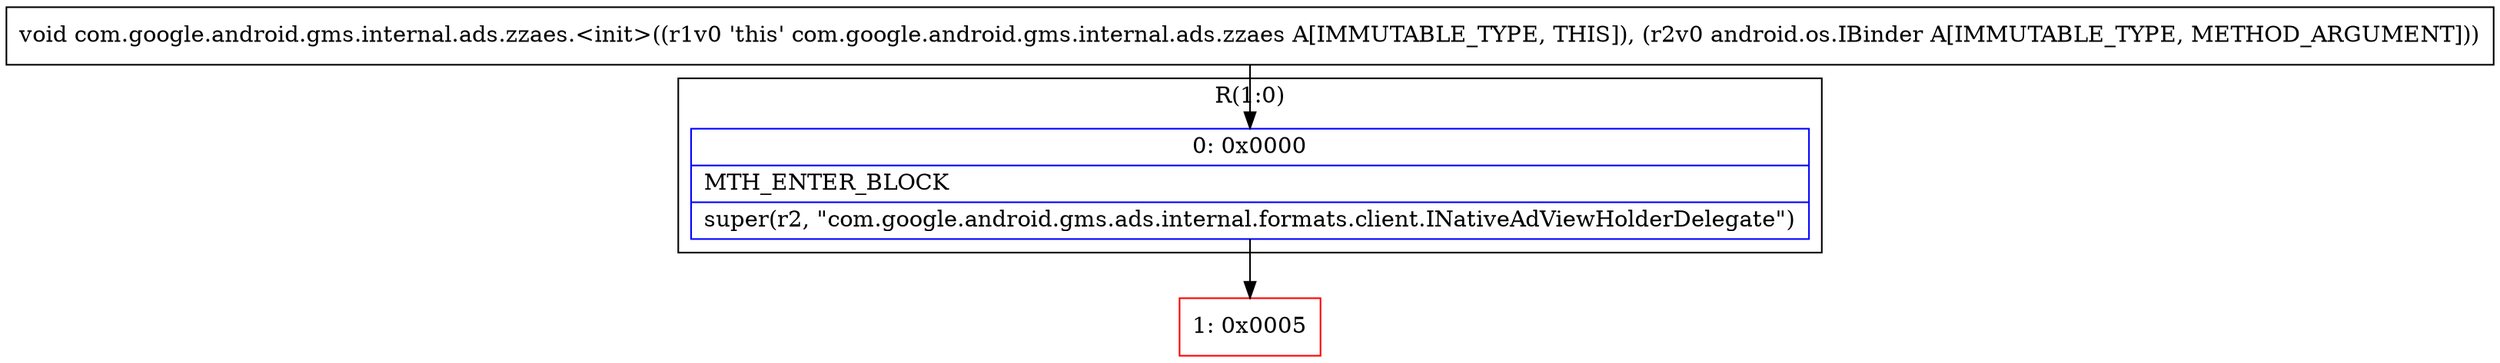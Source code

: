 digraph "CFG forcom.google.android.gms.internal.ads.zzaes.\<init\>(Landroid\/os\/IBinder;)V" {
subgraph cluster_Region_1937672689 {
label = "R(1:0)";
node [shape=record,color=blue];
Node_0 [shape=record,label="{0\:\ 0x0000|MTH_ENTER_BLOCK\l|super(r2, \"com.google.android.gms.ads.internal.formats.client.INativeAdViewHolderDelegate\")\l}"];
}
Node_1 [shape=record,color=red,label="{1\:\ 0x0005}"];
MethodNode[shape=record,label="{void com.google.android.gms.internal.ads.zzaes.\<init\>((r1v0 'this' com.google.android.gms.internal.ads.zzaes A[IMMUTABLE_TYPE, THIS]), (r2v0 android.os.IBinder A[IMMUTABLE_TYPE, METHOD_ARGUMENT])) }"];
MethodNode -> Node_0;
Node_0 -> Node_1;
}


